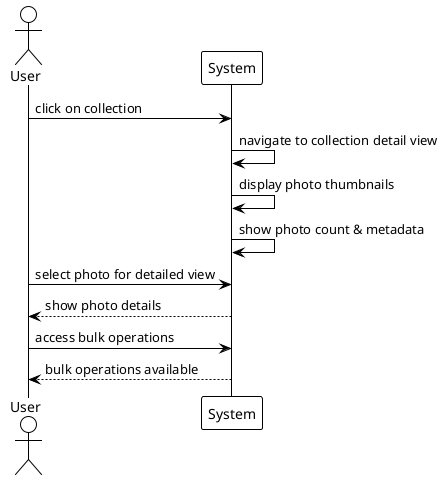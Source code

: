 @startuml UC010
!theme plain

actor User
participant System

User -> System : click on collection
System -> System : navigate to collection detail view
System -> System : display photo thumbnails
System -> System : show photo count & metadata

User -> System : select photo for detailed view
System --> User : show photo details

User -> System : access bulk operations
System --> User : bulk operations available

@enduml
